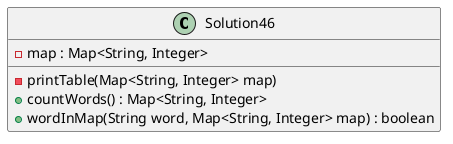 @startuml

class Solution46{
'attributes
    - map : Map<String, Integer>

'methods
    -printTable(Map<String, Integer> map)
    +countWords() : Map<String, Integer>
    +wordInMap(String word, Map<String, Integer> map) : boolean
}


@enduml